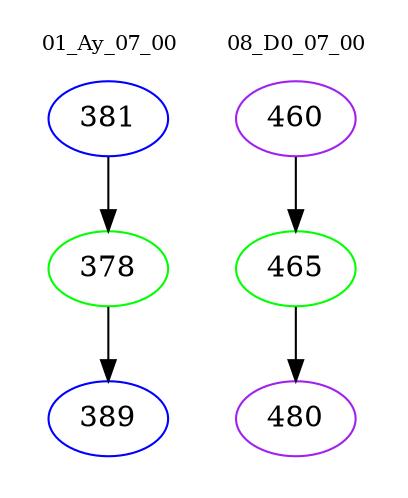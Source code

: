 digraph{
subgraph cluster_0 {
color = white
label = "01_Ay_07_00";
fontsize=10;
T0_381 [label="381", color="blue"]
T0_381 -> T0_378 [color="black"]
T0_378 [label="378", color="green"]
T0_378 -> T0_389 [color="black"]
T0_389 [label="389", color="blue"]
}
subgraph cluster_1 {
color = white
label = "08_D0_07_00";
fontsize=10;
T1_460 [label="460", color="purple"]
T1_460 -> T1_465 [color="black"]
T1_465 [label="465", color="green"]
T1_465 -> T1_480 [color="black"]
T1_480 [label="480", color="purple"]
}
}
